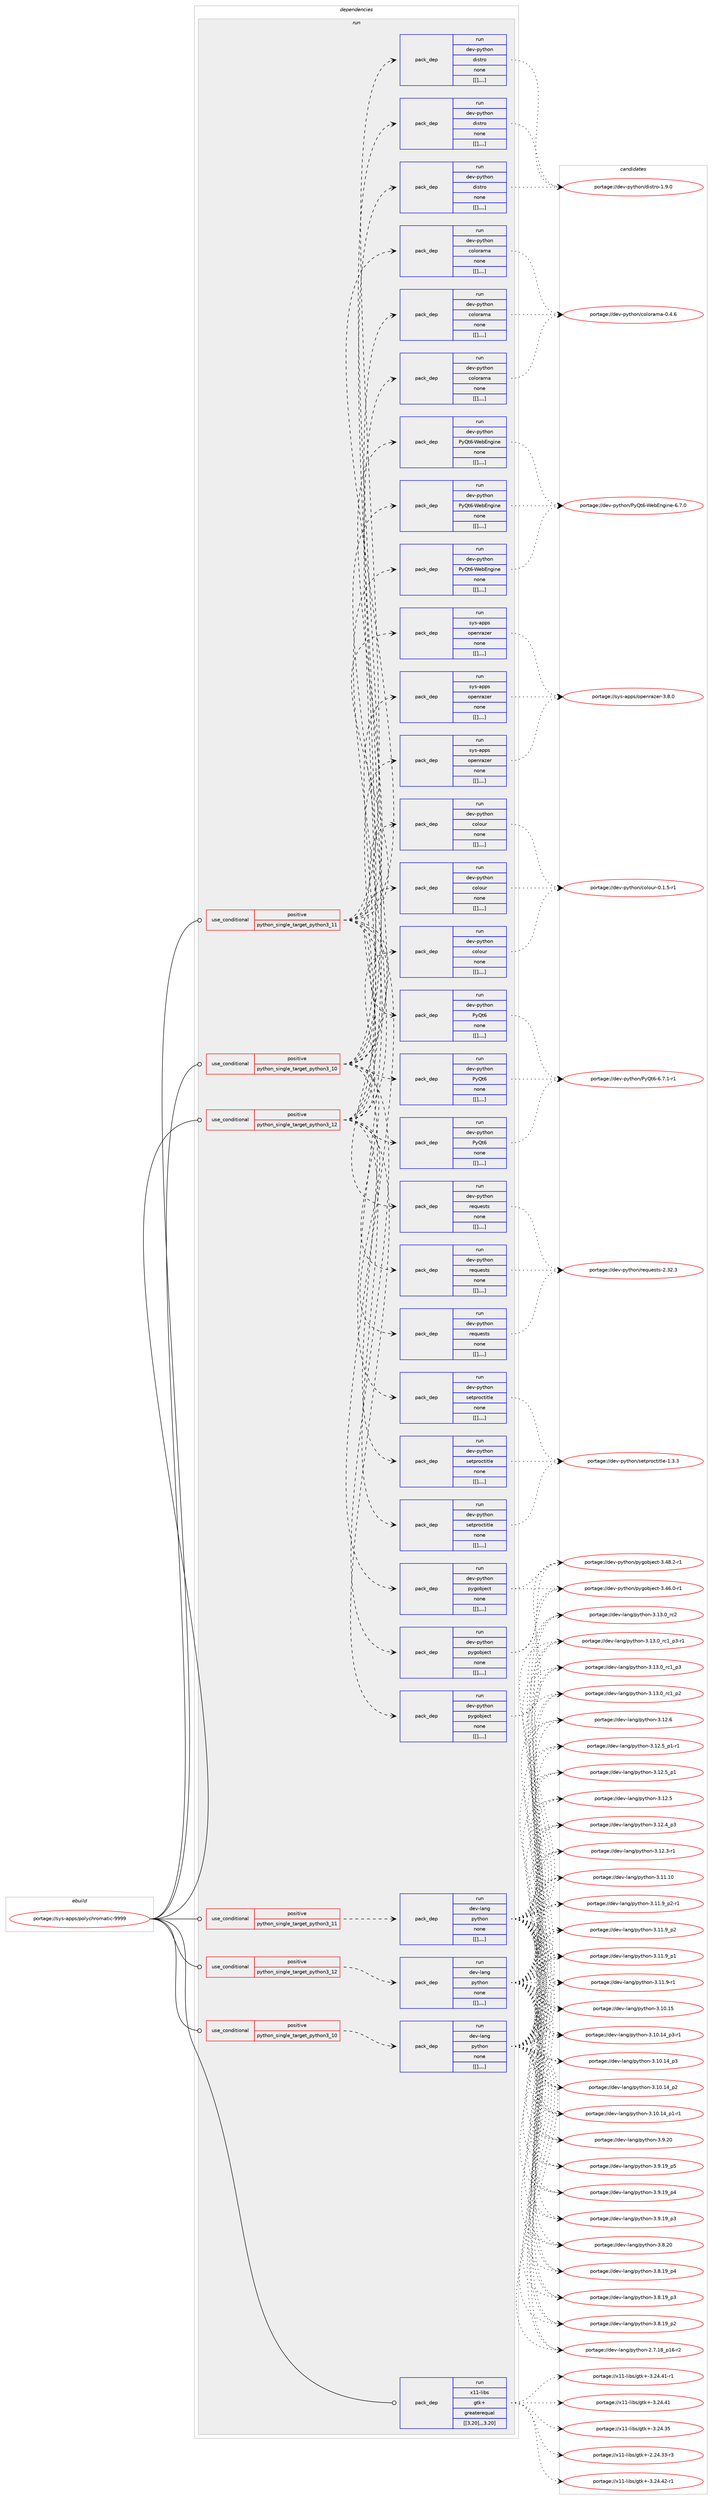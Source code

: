 digraph prolog {

# *************
# Graph options
# *************

newrank=true;
concentrate=true;
compound=true;
graph [rankdir=LR,fontname=Helvetica,fontsize=10,ranksep=1.5];#, ranksep=2.5, nodesep=0.2];
edge  [arrowhead=vee];
node  [fontname=Helvetica,fontsize=10];

# **********
# The ebuild
# **********

subgraph cluster_leftcol {
color=gray;
label=<<i>ebuild</i>>;
id [label="portage://sys-apps/polychromatic-9999", color=red, width=4, href="../sys-apps/polychromatic-9999.svg"];
}

# ****************
# The dependencies
# ****************

subgraph cluster_midcol {
color=gray;
label=<<i>dependencies</i>>;
subgraph cluster_compile {
fillcolor="#eeeeee";
style=filled;
label=<<i>compile</i>>;
}
subgraph cluster_compileandrun {
fillcolor="#eeeeee";
style=filled;
label=<<i>compile and run</i>>;
}
subgraph cluster_run {
fillcolor="#eeeeee";
style=filled;
label=<<i>run</i>>;
subgraph cond115618 {
dependency438342 [label=<<TABLE BORDER="0" CELLBORDER="1" CELLSPACING="0" CELLPADDING="4"><TR><TD ROWSPAN="3" CELLPADDING="10">use_conditional</TD></TR><TR><TD>positive</TD></TR><TR><TD>python_single_target_python3_10</TD></TR></TABLE>>, shape=none, color=red];
subgraph pack319669 {
dependency438343 [label=<<TABLE BORDER="0" CELLBORDER="1" CELLSPACING="0" CELLPADDING="4" WIDTH="220"><TR><TD ROWSPAN="6" CELLPADDING="30">pack_dep</TD></TR><TR><TD WIDTH="110">run</TD></TR><TR><TD>dev-lang</TD></TR><TR><TD>python</TD></TR><TR><TD>none</TD></TR><TR><TD>[[],,,,]</TD></TR></TABLE>>, shape=none, color=blue];
}
dependency438342:e -> dependency438343:w [weight=20,style="dashed",arrowhead="vee"];
}
id:e -> dependency438342:w [weight=20,style="solid",arrowhead="odot"];
subgraph cond115619 {
dependency438344 [label=<<TABLE BORDER="0" CELLBORDER="1" CELLSPACING="0" CELLPADDING="4"><TR><TD ROWSPAN="3" CELLPADDING="10">use_conditional</TD></TR><TR><TD>positive</TD></TR><TR><TD>python_single_target_python3_10</TD></TR></TABLE>>, shape=none, color=red];
subgraph pack319670 {
dependency438345 [label=<<TABLE BORDER="0" CELLBORDER="1" CELLSPACING="0" CELLPADDING="4" WIDTH="220"><TR><TD ROWSPAN="6" CELLPADDING="30">pack_dep</TD></TR><TR><TD WIDTH="110">run</TD></TR><TR><TD>dev-python</TD></TR><TR><TD>PyQt6-WebEngine</TD></TR><TR><TD>none</TD></TR><TR><TD>[[],,,,]</TD></TR></TABLE>>, shape=none, color=blue];
}
dependency438344:e -> dependency438345:w [weight=20,style="dashed",arrowhead="vee"];
subgraph pack319671 {
dependency438346 [label=<<TABLE BORDER="0" CELLBORDER="1" CELLSPACING="0" CELLPADDING="4" WIDTH="220"><TR><TD ROWSPAN="6" CELLPADDING="30">pack_dep</TD></TR><TR><TD WIDTH="110">run</TD></TR><TR><TD>dev-python</TD></TR><TR><TD>PyQt6</TD></TR><TR><TD>none</TD></TR><TR><TD>[[],,,,]</TD></TR></TABLE>>, shape=none, color=blue];
}
dependency438344:e -> dependency438346:w [weight=20,style="dashed",arrowhead="vee"];
subgraph pack319672 {
dependency438347 [label=<<TABLE BORDER="0" CELLBORDER="1" CELLSPACING="0" CELLPADDING="4" WIDTH="220"><TR><TD ROWSPAN="6" CELLPADDING="30">pack_dep</TD></TR><TR><TD WIDTH="110">run</TD></TR><TR><TD>dev-python</TD></TR><TR><TD>colorama</TD></TR><TR><TD>none</TD></TR><TR><TD>[[],,,,]</TD></TR></TABLE>>, shape=none, color=blue];
}
dependency438344:e -> dependency438347:w [weight=20,style="dashed",arrowhead="vee"];
subgraph pack319673 {
dependency438348 [label=<<TABLE BORDER="0" CELLBORDER="1" CELLSPACING="0" CELLPADDING="4" WIDTH="220"><TR><TD ROWSPAN="6" CELLPADDING="30">pack_dep</TD></TR><TR><TD WIDTH="110">run</TD></TR><TR><TD>dev-python</TD></TR><TR><TD>colour</TD></TR><TR><TD>none</TD></TR><TR><TD>[[],,,,]</TD></TR></TABLE>>, shape=none, color=blue];
}
dependency438344:e -> dependency438348:w [weight=20,style="dashed",arrowhead="vee"];
subgraph pack319674 {
dependency438349 [label=<<TABLE BORDER="0" CELLBORDER="1" CELLSPACING="0" CELLPADDING="4" WIDTH="220"><TR><TD ROWSPAN="6" CELLPADDING="30">pack_dep</TD></TR><TR><TD WIDTH="110">run</TD></TR><TR><TD>dev-python</TD></TR><TR><TD>distro</TD></TR><TR><TD>none</TD></TR><TR><TD>[[],,,,]</TD></TR></TABLE>>, shape=none, color=blue];
}
dependency438344:e -> dependency438349:w [weight=20,style="dashed",arrowhead="vee"];
subgraph pack319675 {
dependency438350 [label=<<TABLE BORDER="0" CELLBORDER="1" CELLSPACING="0" CELLPADDING="4" WIDTH="220"><TR><TD ROWSPAN="6" CELLPADDING="30">pack_dep</TD></TR><TR><TD WIDTH="110">run</TD></TR><TR><TD>dev-python</TD></TR><TR><TD>pygobject</TD></TR><TR><TD>none</TD></TR><TR><TD>[[],,,,]</TD></TR></TABLE>>, shape=none, color=blue];
}
dependency438344:e -> dependency438350:w [weight=20,style="dashed",arrowhead="vee"];
subgraph pack319676 {
dependency438351 [label=<<TABLE BORDER="0" CELLBORDER="1" CELLSPACING="0" CELLPADDING="4" WIDTH="220"><TR><TD ROWSPAN="6" CELLPADDING="30">pack_dep</TD></TR><TR><TD WIDTH="110">run</TD></TR><TR><TD>dev-python</TD></TR><TR><TD>requests</TD></TR><TR><TD>none</TD></TR><TR><TD>[[],,,,]</TD></TR></TABLE>>, shape=none, color=blue];
}
dependency438344:e -> dependency438351:w [weight=20,style="dashed",arrowhead="vee"];
subgraph pack319677 {
dependency438352 [label=<<TABLE BORDER="0" CELLBORDER="1" CELLSPACING="0" CELLPADDING="4" WIDTH="220"><TR><TD ROWSPAN="6" CELLPADDING="30">pack_dep</TD></TR><TR><TD WIDTH="110">run</TD></TR><TR><TD>dev-python</TD></TR><TR><TD>setproctitle</TD></TR><TR><TD>none</TD></TR><TR><TD>[[],,,,]</TD></TR></TABLE>>, shape=none, color=blue];
}
dependency438344:e -> dependency438352:w [weight=20,style="dashed",arrowhead="vee"];
subgraph pack319678 {
dependency438353 [label=<<TABLE BORDER="0" CELLBORDER="1" CELLSPACING="0" CELLPADDING="4" WIDTH="220"><TR><TD ROWSPAN="6" CELLPADDING="30">pack_dep</TD></TR><TR><TD WIDTH="110">run</TD></TR><TR><TD>sys-apps</TD></TR><TR><TD>openrazer</TD></TR><TR><TD>none</TD></TR><TR><TD>[[],,,,]</TD></TR></TABLE>>, shape=none, color=blue];
}
dependency438344:e -> dependency438353:w [weight=20,style="dashed",arrowhead="vee"];
}
id:e -> dependency438344:w [weight=20,style="solid",arrowhead="odot"];
subgraph cond115620 {
dependency438354 [label=<<TABLE BORDER="0" CELLBORDER="1" CELLSPACING="0" CELLPADDING="4"><TR><TD ROWSPAN="3" CELLPADDING="10">use_conditional</TD></TR><TR><TD>positive</TD></TR><TR><TD>python_single_target_python3_11</TD></TR></TABLE>>, shape=none, color=red];
subgraph pack319679 {
dependency438355 [label=<<TABLE BORDER="0" CELLBORDER="1" CELLSPACING="0" CELLPADDING="4" WIDTH="220"><TR><TD ROWSPAN="6" CELLPADDING="30">pack_dep</TD></TR><TR><TD WIDTH="110">run</TD></TR><TR><TD>dev-lang</TD></TR><TR><TD>python</TD></TR><TR><TD>none</TD></TR><TR><TD>[[],,,,]</TD></TR></TABLE>>, shape=none, color=blue];
}
dependency438354:e -> dependency438355:w [weight=20,style="dashed",arrowhead="vee"];
}
id:e -> dependency438354:w [weight=20,style="solid",arrowhead="odot"];
subgraph cond115621 {
dependency438356 [label=<<TABLE BORDER="0" CELLBORDER="1" CELLSPACING="0" CELLPADDING="4"><TR><TD ROWSPAN="3" CELLPADDING="10">use_conditional</TD></TR><TR><TD>positive</TD></TR><TR><TD>python_single_target_python3_11</TD></TR></TABLE>>, shape=none, color=red];
subgraph pack319680 {
dependency438357 [label=<<TABLE BORDER="0" CELLBORDER="1" CELLSPACING="0" CELLPADDING="4" WIDTH="220"><TR><TD ROWSPAN="6" CELLPADDING="30">pack_dep</TD></TR><TR><TD WIDTH="110">run</TD></TR><TR><TD>dev-python</TD></TR><TR><TD>PyQt6-WebEngine</TD></TR><TR><TD>none</TD></TR><TR><TD>[[],,,,]</TD></TR></TABLE>>, shape=none, color=blue];
}
dependency438356:e -> dependency438357:w [weight=20,style="dashed",arrowhead="vee"];
subgraph pack319681 {
dependency438358 [label=<<TABLE BORDER="0" CELLBORDER="1" CELLSPACING="0" CELLPADDING="4" WIDTH="220"><TR><TD ROWSPAN="6" CELLPADDING="30">pack_dep</TD></TR><TR><TD WIDTH="110">run</TD></TR><TR><TD>dev-python</TD></TR><TR><TD>PyQt6</TD></TR><TR><TD>none</TD></TR><TR><TD>[[],,,,]</TD></TR></TABLE>>, shape=none, color=blue];
}
dependency438356:e -> dependency438358:w [weight=20,style="dashed",arrowhead="vee"];
subgraph pack319682 {
dependency438359 [label=<<TABLE BORDER="0" CELLBORDER="1" CELLSPACING="0" CELLPADDING="4" WIDTH="220"><TR><TD ROWSPAN="6" CELLPADDING="30">pack_dep</TD></TR><TR><TD WIDTH="110">run</TD></TR><TR><TD>dev-python</TD></TR><TR><TD>colorama</TD></TR><TR><TD>none</TD></TR><TR><TD>[[],,,,]</TD></TR></TABLE>>, shape=none, color=blue];
}
dependency438356:e -> dependency438359:w [weight=20,style="dashed",arrowhead="vee"];
subgraph pack319683 {
dependency438360 [label=<<TABLE BORDER="0" CELLBORDER="1" CELLSPACING="0" CELLPADDING="4" WIDTH="220"><TR><TD ROWSPAN="6" CELLPADDING="30">pack_dep</TD></TR><TR><TD WIDTH="110">run</TD></TR><TR><TD>dev-python</TD></TR><TR><TD>colour</TD></TR><TR><TD>none</TD></TR><TR><TD>[[],,,,]</TD></TR></TABLE>>, shape=none, color=blue];
}
dependency438356:e -> dependency438360:w [weight=20,style="dashed",arrowhead="vee"];
subgraph pack319684 {
dependency438361 [label=<<TABLE BORDER="0" CELLBORDER="1" CELLSPACING="0" CELLPADDING="4" WIDTH="220"><TR><TD ROWSPAN="6" CELLPADDING="30">pack_dep</TD></TR><TR><TD WIDTH="110">run</TD></TR><TR><TD>dev-python</TD></TR><TR><TD>distro</TD></TR><TR><TD>none</TD></TR><TR><TD>[[],,,,]</TD></TR></TABLE>>, shape=none, color=blue];
}
dependency438356:e -> dependency438361:w [weight=20,style="dashed",arrowhead="vee"];
subgraph pack319685 {
dependency438362 [label=<<TABLE BORDER="0" CELLBORDER="1" CELLSPACING="0" CELLPADDING="4" WIDTH="220"><TR><TD ROWSPAN="6" CELLPADDING="30">pack_dep</TD></TR><TR><TD WIDTH="110">run</TD></TR><TR><TD>dev-python</TD></TR><TR><TD>pygobject</TD></TR><TR><TD>none</TD></TR><TR><TD>[[],,,,]</TD></TR></TABLE>>, shape=none, color=blue];
}
dependency438356:e -> dependency438362:w [weight=20,style="dashed",arrowhead="vee"];
subgraph pack319686 {
dependency438363 [label=<<TABLE BORDER="0" CELLBORDER="1" CELLSPACING="0" CELLPADDING="4" WIDTH="220"><TR><TD ROWSPAN="6" CELLPADDING="30">pack_dep</TD></TR><TR><TD WIDTH="110">run</TD></TR><TR><TD>dev-python</TD></TR><TR><TD>requests</TD></TR><TR><TD>none</TD></TR><TR><TD>[[],,,,]</TD></TR></TABLE>>, shape=none, color=blue];
}
dependency438356:e -> dependency438363:w [weight=20,style="dashed",arrowhead="vee"];
subgraph pack319687 {
dependency438364 [label=<<TABLE BORDER="0" CELLBORDER="1" CELLSPACING="0" CELLPADDING="4" WIDTH="220"><TR><TD ROWSPAN="6" CELLPADDING="30">pack_dep</TD></TR><TR><TD WIDTH="110">run</TD></TR><TR><TD>dev-python</TD></TR><TR><TD>setproctitle</TD></TR><TR><TD>none</TD></TR><TR><TD>[[],,,,]</TD></TR></TABLE>>, shape=none, color=blue];
}
dependency438356:e -> dependency438364:w [weight=20,style="dashed",arrowhead="vee"];
subgraph pack319688 {
dependency438365 [label=<<TABLE BORDER="0" CELLBORDER="1" CELLSPACING="0" CELLPADDING="4" WIDTH="220"><TR><TD ROWSPAN="6" CELLPADDING="30">pack_dep</TD></TR><TR><TD WIDTH="110">run</TD></TR><TR><TD>sys-apps</TD></TR><TR><TD>openrazer</TD></TR><TR><TD>none</TD></TR><TR><TD>[[],,,,]</TD></TR></TABLE>>, shape=none, color=blue];
}
dependency438356:e -> dependency438365:w [weight=20,style="dashed",arrowhead="vee"];
}
id:e -> dependency438356:w [weight=20,style="solid",arrowhead="odot"];
subgraph cond115622 {
dependency438366 [label=<<TABLE BORDER="0" CELLBORDER="1" CELLSPACING="0" CELLPADDING="4"><TR><TD ROWSPAN="3" CELLPADDING="10">use_conditional</TD></TR><TR><TD>positive</TD></TR><TR><TD>python_single_target_python3_12</TD></TR></TABLE>>, shape=none, color=red];
subgraph pack319689 {
dependency438367 [label=<<TABLE BORDER="0" CELLBORDER="1" CELLSPACING="0" CELLPADDING="4" WIDTH="220"><TR><TD ROWSPAN="6" CELLPADDING="30">pack_dep</TD></TR><TR><TD WIDTH="110">run</TD></TR><TR><TD>dev-lang</TD></TR><TR><TD>python</TD></TR><TR><TD>none</TD></TR><TR><TD>[[],,,,]</TD></TR></TABLE>>, shape=none, color=blue];
}
dependency438366:e -> dependency438367:w [weight=20,style="dashed",arrowhead="vee"];
}
id:e -> dependency438366:w [weight=20,style="solid",arrowhead="odot"];
subgraph cond115623 {
dependency438368 [label=<<TABLE BORDER="0" CELLBORDER="1" CELLSPACING="0" CELLPADDING="4"><TR><TD ROWSPAN="3" CELLPADDING="10">use_conditional</TD></TR><TR><TD>positive</TD></TR><TR><TD>python_single_target_python3_12</TD></TR></TABLE>>, shape=none, color=red];
subgraph pack319690 {
dependency438369 [label=<<TABLE BORDER="0" CELLBORDER="1" CELLSPACING="0" CELLPADDING="4" WIDTH="220"><TR><TD ROWSPAN="6" CELLPADDING="30">pack_dep</TD></TR><TR><TD WIDTH="110">run</TD></TR><TR><TD>dev-python</TD></TR><TR><TD>PyQt6-WebEngine</TD></TR><TR><TD>none</TD></TR><TR><TD>[[],,,,]</TD></TR></TABLE>>, shape=none, color=blue];
}
dependency438368:e -> dependency438369:w [weight=20,style="dashed",arrowhead="vee"];
subgraph pack319691 {
dependency438370 [label=<<TABLE BORDER="0" CELLBORDER="1" CELLSPACING="0" CELLPADDING="4" WIDTH="220"><TR><TD ROWSPAN="6" CELLPADDING="30">pack_dep</TD></TR><TR><TD WIDTH="110">run</TD></TR><TR><TD>dev-python</TD></TR><TR><TD>PyQt6</TD></TR><TR><TD>none</TD></TR><TR><TD>[[],,,,]</TD></TR></TABLE>>, shape=none, color=blue];
}
dependency438368:e -> dependency438370:w [weight=20,style="dashed",arrowhead="vee"];
subgraph pack319692 {
dependency438371 [label=<<TABLE BORDER="0" CELLBORDER="1" CELLSPACING="0" CELLPADDING="4" WIDTH="220"><TR><TD ROWSPAN="6" CELLPADDING="30">pack_dep</TD></TR><TR><TD WIDTH="110">run</TD></TR><TR><TD>dev-python</TD></TR><TR><TD>colorama</TD></TR><TR><TD>none</TD></TR><TR><TD>[[],,,,]</TD></TR></TABLE>>, shape=none, color=blue];
}
dependency438368:e -> dependency438371:w [weight=20,style="dashed",arrowhead="vee"];
subgraph pack319693 {
dependency438372 [label=<<TABLE BORDER="0" CELLBORDER="1" CELLSPACING="0" CELLPADDING="4" WIDTH="220"><TR><TD ROWSPAN="6" CELLPADDING="30">pack_dep</TD></TR><TR><TD WIDTH="110">run</TD></TR><TR><TD>dev-python</TD></TR><TR><TD>colour</TD></TR><TR><TD>none</TD></TR><TR><TD>[[],,,,]</TD></TR></TABLE>>, shape=none, color=blue];
}
dependency438368:e -> dependency438372:w [weight=20,style="dashed",arrowhead="vee"];
subgraph pack319694 {
dependency438373 [label=<<TABLE BORDER="0" CELLBORDER="1" CELLSPACING="0" CELLPADDING="4" WIDTH="220"><TR><TD ROWSPAN="6" CELLPADDING="30">pack_dep</TD></TR><TR><TD WIDTH="110">run</TD></TR><TR><TD>dev-python</TD></TR><TR><TD>distro</TD></TR><TR><TD>none</TD></TR><TR><TD>[[],,,,]</TD></TR></TABLE>>, shape=none, color=blue];
}
dependency438368:e -> dependency438373:w [weight=20,style="dashed",arrowhead="vee"];
subgraph pack319695 {
dependency438374 [label=<<TABLE BORDER="0" CELLBORDER="1" CELLSPACING="0" CELLPADDING="4" WIDTH="220"><TR><TD ROWSPAN="6" CELLPADDING="30">pack_dep</TD></TR><TR><TD WIDTH="110">run</TD></TR><TR><TD>dev-python</TD></TR><TR><TD>pygobject</TD></TR><TR><TD>none</TD></TR><TR><TD>[[],,,,]</TD></TR></TABLE>>, shape=none, color=blue];
}
dependency438368:e -> dependency438374:w [weight=20,style="dashed",arrowhead="vee"];
subgraph pack319696 {
dependency438375 [label=<<TABLE BORDER="0" CELLBORDER="1" CELLSPACING="0" CELLPADDING="4" WIDTH="220"><TR><TD ROWSPAN="6" CELLPADDING="30">pack_dep</TD></TR><TR><TD WIDTH="110">run</TD></TR><TR><TD>dev-python</TD></TR><TR><TD>requests</TD></TR><TR><TD>none</TD></TR><TR><TD>[[],,,,]</TD></TR></TABLE>>, shape=none, color=blue];
}
dependency438368:e -> dependency438375:w [weight=20,style="dashed",arrowhead="vee"];
subgraph pack319697 {
dependency438376 [label=<<TABLE BORDER="0" CELLBORDER="1" CELLSPACING="0" CELLPADDING="4" WIDTH="220"><TR><TD ROWSPAN="6" CELLPADDING="30">pack_dep</TD></TR><TR><TD WIDTH="110">run</TD></TR><TR><TD>dev-python</TD></TR><TR><TD>setproctitle</TD></TR><TR><TD>none</TD></TR><TR><TD>[[],,,,]</TD></TR></TABLE>>, shape=none, color=blue];
}
dependency438368:e -> dependency438376:w [weight=20,style="dashed",arrowhead="vee"];
subgraph pack319698 {
dependency438377 [label=<<TABLE BORDER="0" CELLBORDER="1" CELLSPACING="0" CELLPADDING="4" WIDTH="220"><TR><TD ROWSPAN="6" CELLPADDING="30">pack_dep</TD></TR><TR><TD WIDTH="110">run</TD></TR><TR><TD>sys-apps</TD></TR><TR><TD>openrazer</TD></TR><TR><TD>none</TD></TR><TR><TD>[[],,,,]</TD></TR></TABLE>>, shape=none, color=blue];
}
dependency438368:e -> dependency438377:w [weight=20,style="dashed",arrowhead="vee"];
}
id:e -> dependency438368:w [weight=20,style="solid",arrowhead="odot"];
subgraph pack319699 {
dependency438378 [label=<<TABLE BORDER="0" CELLBORDER="1" CELLSPACING="0" CELLPADDING="4" WIDTH="220"><TR><TD ROWSPAN="6" CELLPADDING="30">pack_dep</TD></TR><TR><TD WIDTH="110">run</TD></TR><TR><TD>x11-libs</TD></TR><TR><TD>gtk+</TD></TR><TR><TD>greaterequal</TD></TR><TR><TD>[[3,20],,,3.20]</TD></TR></TABLE>>, shape=none, color=blue];
}
id:e -> dependency438378:w [weight=20,style="solid",arrowhead="odot"];
}
}

# **************
# The candidates
# **************

subgraph cluster_choices {
rank=same;
color=gray;
label=<<i>candidates</i>>;

subgraph choice319669 {
color=black;
nodesep=1;
choice10010111845108971101034711212111610411111045514649514648951149950 [label="portage://dev-lang/python-3.13.0_rc2", color=red, width=4,href="../dev-lang/python-3.13.0_rc2.svg"];
choice1001011184510897110103471121211161041111104551464951464895114994995112514511449 [label="portage://dev-lang/python-3.13.0_rc1_p3-r1", color=red, width=4,href="../dev-lang/python-3.13.0_rc1_p3-r1.svg"];
choice100101118451089711010347112121116104111110455146495146489511499499511251 [label="portage://dev-lang/python-3.13.0_rc1_p3", color=red, width=4,href="../dev-lang/python-3.13.0_rc1_p3.svg"];
choice100101118451089711010347112121116104111110455146495146489511499499511250 [label="portage://dev-lang/python-3.13.0_rc1_p2", color=red, width=4,href="../dev-lang/python-3.13.0_rc1_p2.svg"];
choice10010111845108971101034711212111610411111045514649504654 [label="portage://dev-lang/python-3.12.6", color=red, width=4,href="../dev-lang/python-3.12.6.svg"];
choice1001011184510897110103471121211161041111104551464950465395112494511449 [label="portage://dev-lang/python-3.12.5_p1-r1", color=red, width=4,href="../dev-lang/python-3.12.5_p1-r1.svg"];
choice100101118451089711010347112121116104111110455146495046539511249 [label="portage://dev-lang/python-3.12.5_p1", color=red, width=4,href="../dev-lang/python-3.12.5_p1.svg"];
choice10010111845108971101034711212111610411111045514649504653 [label="portage://dev-lang/python-3.12.5", color=red, width=4,href="../dev-lang/python-3.12.5.svg"];
choice100101118451089711010347112121116104111110455146495046529511251 [label="portage://dev-lang/python-3.12.4_p3", color=red, width=4,href="../dev-lang/python-3.12.4_p3.svg"];
choice100101118451089711010347112121116104111110455146495046514511449 [label="portage://dev-lang/python-3.12.3-r1", color=red, width=4,href="../dev-lang/python-3.12.3-r1.svg"];
choice1001011184510897110103471121211161041111104551464949464948 [label="portage://dev-lang/python-3.11.10", color=red, width=4,href="../dev-lang/python-3.11.10.svg"];
choice1001011184510897110103471121211161041111104551464949465795112504511449 [label="portage://dev-lang/python-3.11.9_p2-r1", color=red, width=4,href="../dev-lang/python-3.11.9_p2-r1.svg"];
choice100101118451089711010347112121116104111110455146494946579511250 [label="portage://dev-lang/python-3.11.9_p2", color=red, width=4,href="../dev-lang/python-3.11.9_p2.svg"];
choice100101118451089711010347112121116104111110455146494946579511249 [label="portage://dev-lang/python-3.11.9_p1", color=red, width=4,href="../dev-lang/python-3.11.9_p1.svg"];
choice100101118451089711010347112121116104111110455146494946574511449 [label="portage://dev-lang/python-3.11.9-r1", color=red, width=4,href="../dev-lang/python-3.11.9-r1.svg"];
choice1001011184510897110103471121211161041111104551464948464953 [label="portage://dev-lang/python-3.10.15", color=red, width=4,href="../dev-lang/python-3.10.15.svg"];
choice100101118451089711010347112121116104111110455146494846495295112514511449 [label="portage://dev-lang/python-3.10.14_p3-r1", color=red, width=4,href="../dev-lang/python-3.10.14_p3-r1.svg"];
choice10010111845108971101034711212111610411111045514649484649529511251 [label="portage://dev-lang/python-3.10.14_p3", color=red, width=4,href="../dev-lang/python-3.10.14_p3.svg"];
choice10010111845108971101034711212111610411111045514649484649529511250 [label="portage://dev-lang/python-3.10.14_p2", color=red, width=4,href="../dev-lang/python-3.10.14_p2.svg"];
choice100101118451089711010347112121116104111110455146494846495295112494511449 [label="portage://dev-lang/python-3.10.14_p1-r1", color=red, width=4,href="../dev-lang/python-3.10.14_p1-r1.svg"];
choice10010111845108971101034711212111610411111045514657465048 [label="portage://dev-lang/python-3.9.20", color=red, width=4,href="../dev-lang/python-3.9.20.svg"];
choice100101118451089711010347112121116104111110455146574649579511253 [label="portage://dev-lang/python-3.9.19_p5", color=red, width=4,href="../dev-lang/python-3.9.19_p5.svg"];
choice100101118451089711010347112121116104111110455146574649579511252 [label="portage://dev-lang/python-3.9.19_p4", color=red, width=4,href="../dev-lang/python-3.9.19_p4.svg"];
choice100101118451089711010347112121116104111110455146574649579511251 [label="portage://dev-lang/python-3.9.19_p3", color=red, width=4,href="../dev-lang/python-3.9.19_p3.svg"];
choice10010111845108971101034711212111610411111045514656465048 [label="portage://dev-lang/python-3.8.20", color=red, width=4,href="../dev-lang/python-3.8.20.svg"];
choice100101118451089711010347112121116104111110455146564649579511252 [label="portage://dev-lang/python-3.8.19_p4", color=red, width=4,href="../dev-lang/python-3.8.19_p4.svg"];
choice100101118451089711010347112121116104111110455146564649579511251 [label="portage://dev-lang/python-3.8.19_p3", color=red, width=4,href="../dev-lang/python-3.8.19_p3.svg"];
choice100101118451089711010347112121116104111110455146564649579511250 [label="portage://dev-lang/python-3.8.19_p2", color=red, width=4,href="../dev-lang/python-3.8.19_p2.svg"];
choice100101118451089711010347112121116104111110455046554649569511249544511450 [label="portage://dev-lang/python-2.7.18_p16-r2", color=red, width=4,href="../dev-lang/python-2.7.18_p16-r2.svg"];
dependency438343:e -> choice10010111845108971101034711212111610411111045514649514648951149950:w [style=dotted,weight="100"];
dependency438343:e -> choice1001011184510897110103471121211161041111104551464951464895114994995112514511449:w [style=dotted,weight="100"];
dependency438343:e -> choice100101118451089711010347112121116104111110455146495146489511499499511251:w [style=dotted,weight="100"];
dependency438343:e -> choice100101118451089711010347112121116104111110455146495146489511499499511250:w [style=dotted,weight="100"];
dependency438343:e -> choice10010111845108971101034711212111610411111045514649504654:w [style=dotted,weight="100"];
dependency438343:e -> choice1001011184510897110103471121211161041111104551464950465395112494511449:w [style=dotted,weight="100"];
dependency438343:e -> choice100101118451089711010347112121116104111110455146495046539511249:w [style=dotted,weight="100"];
dependency438343:e -> choice10010111845108971101034711212111610411111045514649504653:w [style=dotted,weight="100"];
dependency438343:e -> choice100101118451089711010347112121116104111110455146495046529511251:w [style=dotted,weight="100"];
dependency438343:e -> choice100101118451089711010347112121116104111110455146495046514511449:w [style=dotted,weight="100"];
dependency438343:e -> choice1001011184510897110103471121211161041111104551464949464948:w [style=dotted,weight="100"];
dependency438343:e -> choice1001011184510897110103471121211161041111104551464949465795112504511449:w [style=dotted,weight="100"];
dependency438343:e -> choice100101118451089711010347112121116104111110455146494946579511250:w [style=dotted,weight="100"];
dependency438343:e -> choice100101118451089711010347112121116104111110455146494946579511249:w [style=dotted,weight="100"];
dependency438343:e -> choice100101118451089711010347112121116104111110455146494946574511449:w [style=dotted,weight="100"];
dependency438343:e -> choice1001011184510897110103471121211161041111104551464948464953:w [style=dotted,weight="100"];
dependency438343:e -> choice100101118451089711010347112121116104111110455146494846495295112514511449:w [style=dotted,weight="100"];
dependency438343:e -> choice10010111845108971101034711212111610411111045514649484649529511251:w [style=dotted,weight="100"];
dependency438343:e -> choice10010111845108971101034711212111610411111045514649484649529511250:w [style=dotted,weight="100"];
dependency438343:e -> choice100101118451089711010347112121116104111110455146494846495295112494511449:w [style=dotted,weight="100"];
dependency438343:e -> choice10010111845108971101034711212111610411111045514657465048:w [style=dotted,weight="100"];
dependency438343:e -> choice100101118451089711010347112121116104111110455146574649579511253:w [style=dotted,weight="100"];
dependency438343:e -> choice100101118451089711010347112121116104111110455146574649579511252:w [style=dotted,weight="100"];
dependency438343:e -> choice100101118451089711010347112121116104111110455146574649579511251:w [style=dotted,weight="100"];
dependency438343:e -> choice10010111845108971101034711212111610411111045514656465048:w [style=dotted,weight="100"];
dependency438343:e -> choice100101118451089711010347112121116104111110455146564649579511252:w [style=dotted,weight="100"];
dependency438343:e -> choice100101118451089711010347112121116104111110455146564649579511251:w [style=dotted,weight="100"];
dependency438343:e -> choice100101118451089711010347112121116104111110455146564649579511250:w [style=dotted,weight="100"];
dependency438343:e -> choice100101118451089711010347112121116104111110455046554649569511249544511450:w [style=dotted,weight="100"];
}
subgraph choice319670 {
color=black;
nodesep=1;
choice100101118451121211161041111104780121811165445871019869110103105110101455446554648 [label="portage://dev-python/PyQt6-WebEngine-6.7.0", color=red, width=4,href="../dev-python/PyQt6-WebEngine-6.7.0.svg"];
dependency438345:e -> choice100101118451121211161041111104780121811165445871019869110103105110101455446554648:w [style=dotted,weight="100"];
}
subgraph choice319671 {
color=black;
nodesep=1;
choice10010111845112121116104111110478012181116544554465546494511449 [label="portage://dev-python/PyQt6-6.7.1-r1", color=red, width=4,href="../dev-python/PyQt6-6.7.1-r1.svg"];
dependency438346:e -> choice10010111845112121116104111110478012181116544554465546494511449:w [style=dotted,weight="100"];
}
subgraph choice319672 {
color=black;
nodesep=1;
choice1001011184511212111610411111047991111081111149710997454846524654 [label="portage://dev-python/colorama-0.4.6", color=red, width=4,href="../dev-python/colorama-0.4.6.svg"];
dependency438347:e -> choice1001011184511212111610411111047991111081111149710997454846524654:w [style=dotted,weight="100"];
}
subgraph choice319673 {
color=black;
nodesep=1;
choice1001011184511212111610411111047991111081111171144548464946534511449 [label="portage://dev-python/colour-0.1.5-r1", color=red, width=4,href="../dev-python/colour-0.1.5-r1.svg"];
dependency438348:e -> choice1001011184511212111610411111047991111081111171144548464946534511449:w [style=dotted,weight="100"];
}
subgraph choice319674 {
color=black;
nodesep=1;
choice1001011184511212111610411111047100105115116114111454946574648 [label="portage://dev-python/distro-1.9.0", color=red, width=4,href="../dev-python/distro-1.9.0.svg"];
dependency438349:e -> choice1001011184511212111610411111047100105115116114111454946574648:w [style=dotted,weight="100"];
}
subgraph choice319675 {
color=black;
nodesep=1;
choice10010111845112121116104111110471121211031119810610199116455146525646504511449 [label="portage://dev-python/pygobject-3.48.2-r1", color=red, width=4,href="../dev-python/pygobject-3.48.2-r1.svg"];
choice10010111845112121116104111110471121211031119810610199116455146525446484511449 [label="portage://dev-python/pygobject-3.46.0-r1", color=red, width=4,href="../dev-python/pygobject-3.46.0-r1.svg"];
dependency438350:e -> choice10010111845112121116104111110471121211031119810610199116455146525646504511449:w [style=dotted,weight="100"];
dependency438350:e -> choice10010111845112121116104111110471121211031119810610199116455146525446484511449:w [style=dotted,weight="100"];
}
subgraph choice319676 {
color=black;
nodesep=1;
choice100101118451121211161041111104711410111311710111511611545504651504651 [label="portage://dev-python/requests-2.32.3", color=red, width=4,href="../dev-python/requests-2.32.3.svg"];
dependency438351:e -> choice100101118451121211161041111104711410111311710111511611545504651504651:w [style=dotted,weight="100"];
}
subgraph choice319677 {
color=black;
nodesep=1;
choice100101118451121211161041111104711510111611211411199116105116108101454946514651 [label="portage://dev-python/setproctitle-1.3.3", color=red, width=4,href="../dev-python/setproctitle-1.3.3.svg"];
dependency438352:e -> choice100101118451121211161041111104711510111611211411199116105116108101454946514651:w [style=dotted,weight="100"];
}
subgraph choice319678 {
color=black;
nodesep=1;
choice11512111545971121121154711111210111011497122101114455146564648 [label="portage://sys-apps/openrazer-3.8.0", color=red, width=4,href="../sys-apps/openrazer-3.8.0.svg"];
dependency438353:e -> choice11512111545971121121154711111210111011497122101114455146564648:w [style=dotted,weight="100"];
}
subgraph choice319679 {
color=black;
nodesep=1;
choice10010111845108971101034711212111610411111045514649514648951149950 [label="portage://dev-lang/python-3.13.0_rc2", color=red, width=4,href="../dev-lang/python-3.13.0_rc2.svg"];
choice1001011184510897110103471121211161041111104551464951464895114994995112514511449 [label="portage://dev-lang/python-3.13.0_rc1_p3-r1", color=red, width=4,href="../dev-lang/python-3.13.0_rc1_p3-r1.svg"];
choice100101118451089711010347112121116104111110455146495146489511499499511251 [label="portage://dev-lang/python-3.13.0_rc1_p3", color=red, width=4,href="../dev-lang/python-3.13.0_rc1_p3.svg"];
choice100101118451089711010347112121116104111110455146495146489511499499511250 [label="portage://dev-lang/python-3.13.0_rc1_p2", color=red, width=4,href="../dev-lang/python-3.13.0_rc1_p2.svg"];
choice10010111845108971101034711212111610411111045514649504654 [label="portage://dev-lang/python-3.12.6", color=red, width=4,href="../dev-lang/python-3.12.6.svg"];
choice1001011184510897110103471121211161041111104551464950465395112494511449 [label="portage://dev-lang/python-3.12.5_p1-r1", color=red, width=4,href="../dev-lang/python-3.12.5_p1-r1.svg"];
choice100101118451089711010347112121116104111110455146495046539511249 [label="portage://dev-lang/python-3.12.5_p1", color=red, width=4,href="../dev-lang/python-3.12.5_p1.svg"];
choice10010111845108971101034711212111610411111045514649504653 [label="portage://dev-lang/python-3.12.5", color=red, width=4,href="../dev-lang/python-3.12.5.svg"];
choice100101118451089711010347112121116104111110455146495046529511251 [label="portage://dev-lang/python-3.12.4_p3", color=red, width=4,href="../dev-lang/python-3.12.4_p3.svg"];
choice100101118451089711010347112121116104111110455146495046514511449 [label="portage://dev-lang/python-3.12.3-r1", color=red, width=4,href="../dev-lang/python-3.12.3-r1.svg"];
choice1001011184510897110103471121211161041111104551464949464948 [label="portage://dev-lang/python-3.11.10", color=red, width=4,href="../dev-lang/python-3.11.10.svg"];
choice1001011184510897110103471121211161041111104551464949465795112504511449 [label="portage://dev-lang/python-3.11.9_p2-r1", color=red, width=4,href="../dev-lang/python-3.11.9_p2-r1.svg"];
choice100101118451089711010347112121116104111110455146494946579511250 [label="portage://dev-lang/python-3.11.9_p2", color=red, width=4,href="../dev-lang/python-3.11.9_p2.svg"];
choice100101118451089711010347112121116104111110455146494946579511249 [label="portage://dev-lang/python-3.11.9_p1", color=red, width=4,href="../dev-lang/python-3.11.9_p1.svg"];
choice100101118451089711010347112121116104111110455146494946574511449 [label="portage://dev-lang/python-3.11.9-r1", color=red, width=4,href="../dev-lang/python-3.11.9-r1.svg"];
choice1001011184510897110103471121211161041111104551464948464953 [label="portage://dev-lang/python-3.10.15", color=red, width=4,href="../dev-lang/python-3.10.15.svg"];
choice100101118451089711010347112121116104111110455146494846495295112514511449 [label="portage://dev-lang/python-3.10.14_p3-r1", color=red, width=4,href="../dev-lang/python-3.10.14_p3-r1.svg"];
choice10010111845108971101034711212111610411111045514649484649529511251 [label="portage://dev-lang/python-3.10.14_p3", color=red, width=4,href="../dev-lang/python-3.10.14_p3.svg"];
choice10010111845108971101034711212111610411111045514649484649529511250 [label="portage://dev-lang/python-3.10.14_p2", color=red, width=4,href="../dev-lang/python-3.10.14_p2.svg"];
choice100101118451089711010347112121116104111110455146494846495295112494511449 [label="portage://dev-lang/python-3.10.14_p1-r1", color=red, width=4,href="../dev-lang/python-3.10.14_p1-r1.svg"];
choice10010111845108971101034711212111610411111045514657465048 [label="portage://dev-lang/python-3.9.20", color=red, width=4,href="../dev-lang/python-3.9.20.svg"];
choice100101118451089711010347112121116104111110455146574649579511253 [label="portage://dev-lang/python-3.9.19_p5", color=red, width=4,href="../dev-lang/python-3.9.19_p5.svg"];
choice100101118451089711010347112121116104111110455146574649579511252 [label="portage://dev-lang/python-3.9.19_p4", color=red, width=4,href="../dev-lang/python-3.9.19_p4.svg"];
choice100101118451089711010347112121116104111110455146574649579511251 [label="portage://dev-lang/python-3.9.19_p3", color=red, width=4,href="../dev-lang/python-3.9.19_p3.svg"];
choice10010111845108971101034711212111610411111045514656465048 [label="portage://dev-lang/python-3.8.20", color=red, width=4,href="../dev-lang/python-3.8.20.svg"];
choice100101118451089711010347112121116104111110455146564649579511252 [label="portage://dev-lang/python-3.8.19_p4", color=red, width=4,href="../dev-lang/python-3.8.19_p4.svg"];
choice100101118451089711010347112121116104111110455146564649579511251 [label="portage://dev-lang/python-3.8.19_p3", color=red, width=4,href="../dev-lang/python-3.8.19_p3.svg"];
choice100101118451089711010347112121116104111110455146564649579511250 [label="portage://dev-lang/python-3.8.19_p2", color=red, width=4,href="../dev-lang/python-3.8.19_p2.svg"];
choice100101118451089711010347112121116104111110455046554649569511249544511450 [label="portage://dev-lang/python-2.7.18_p16-r2", color=red, width=4,href="../dev-lang/python-2.7.18_p16-r2.svg"];
dependency438355:e -> choice10010111845108971101034711212111610411111045514649514648951149950:w [style=dotted,weight="100"];
dependency438355:e -> choice1001011184510897110103471121211161041111104551464951464895114994995112514511449:w [style=dotted,weight="100"];
dependency438355:e -> choice100101118451089711010347112121116104111110455146495146489511499499511251:w [style=dotted,weight="100"];
dependency438355:e -> choice100101118451089711010347112121116104111110455146495146489511499499511250:w [style=dotted,weight="100"];
dependency438355:e -> choice10010111845108971101034711212111610411111045514649504654:w [style=dotted,weight="100"];
dependency438355:e -> choice1001011184510897110103471121211161041111104551464950465395112494511449:w [style=dotted,weight="100"];
dependency438355:e -> choice100101118451089711010347112121116104111110455146495046539511249:w [style=dotted,weight="100"];
dependency438355:e -> choice10010111845108971101034711212111610411111045514649504653:w [style=dotted,weight="100"];
dependency438355:e -> choice100101118451089711010347112121116104111110455146495046529511251:w [style=dotted,weight="100"];
dependency438355:e -> choice100101118451089711010347112121116104111110455146495046514511449:w [style=dotted,weight="100"];
dependency438355:e -> choice1001011184510897110103471121211161041111104551464949464948:w [style=dotted,weight="100"];
dependency438355:e -> choice1001011184510897110103471121211161041111104551464949465795112504511449:w [style=dotted,weight="100"];
dependency438355:e -> choice100101118451089711010347112121116104111110455146494946579511250:w [style=dotted,weight="100"];
dependency438355:e -> choice100101118451089711010347112121116104111110455146494946579511249:w [style=dotted,weight="100"];
dependency438355:e -> choice100101118451089711010347112121116104111110455146494946574511449:w [style=dotted,weight="100"];
dependency438355:e -> choice1001011184510897110103471121211161041111104551464948464953:w [style=dotted,weight="100"];
dependency438355:e -> choice100101118451089711010347112121116104111110455146494846495295112514511449:w [style=dotted,weight="100"];
dependency438355:e -> choice10010111845108971101034711212111610411111045514649484649529511251:w [style=dotted,weight="100"];
dependency438355:e -> choice10010111845108971101034711212111610411111045514649484649529511250:w [style=dotted,weight="100"];
dependency438355:e -> choice100101118451089711010347112121116104111110455146494846495295112494511449:w [style=dotted,weight="100"];
dependency438355:e -> choice10010111845108971101034711212111610411111045514657465048:w [style=dotted,weight="100"];
dependency438355:e -> choice100101118451089711010347112121116104111110455146574649579511253:w [style=dotted,weight="100"];
dependency438355:e -> choice100101118451089711010347112121116104111110455146574649579511252:w [style=dotted,weight="100"];
dependency438355:e -> choice100101118451089711010347112121116104111110455146574649579511251:w [style=dotted,weight="100"];
dependency438355:e -> choice10010111845108971101034711212111610411111045514656465048:w [style=dotted,weight="100"];
dependency438355:e -> choice100101118451089711010347112121116104111110455146564649579511252:w [style=dotted,weight="100"];
dependency438355:e -> choice100101118451089711010347112121116104111110455146564649579511251:w [style=dotted,weight="100"];
dependency438355:e -> choice100101118451089711010347112121116104111110455146564649579511250:w [style=dotted,weight="100"];
dependency438355:e -> choice100101118451089711010347112121116104111110455046554649569511249544511450:w [style=dotted,weight="100"];
}
subgraph choice319680 {
color=black;
nodesep=1;
choice100101118451121211161041111104780121811165445871019869110103105110101455446554648 [label="portage://dev-python/PyQt6-WebEngine-6.7.0", color=red, width=4,href="../dev-python/PyQt6-WebEngine-6.7.0.svg"];
dependency438357:e -> choice100101118451121211161041111104780121811165445871019869110103105110101455446554648:w [style=dotted,weight="100"];
}
subgraph choice319681 {
color=black;
nodesep=1;
choice10010111845112121116104111110478012181116544554465546494511449 [label="portage://dev-python/PyQt6-6.7.1-r1", color=red, width=4,href="../dev-python/PyQt6-6.7.1-r1.svg"];
dependency438358:e -> choice10010111845112121116104111110478012181116544554465546494511449:w [style=dotted,weight="100"];
}
subgraph choice319682 {
color=black;
nodesep=1;
choice1001011184511212111610411111047991111081111149710997454846524654 [label="portage://dev-python/colorama-0.4.6", color=red, width=4,href="../dev-python/colorama-0.4.6.svg"];
dependency438359:e -> choice1001011184511212111610411111047991111081111149710997454846524654:w [style=dotted,weight="100"];
}
subgraph choice319683 {
color=black;
nodesep=1;
choice1001011184511212111610411111047991111081111171144548464946534511449 [label="portage://dev-python/colour-0.1.5-r1", color=red, width=4,href="../dev-python/colour-0.1.5-r1.svg"];
dependency438360:e -> choice1001011184511212111610411111047991111081111171144548464946534511449:w [style=dotted,weight="100"];
}
subgraph choice319684 {
color=black;
nodesep=1;
choice1001011184511212111610411111047100105115116114111454946574648 [label="portage://dev-python/distro-1.9.0", color=red, width=4,href="../dev-python/distro-1.9.0.svg"];
dependency438361:e -> choice1001011184511212111610411111047100105115116114111454946574648:w [style=dotted,weight="100"];
}
subgraph choice319685 {
color=black;
nodesep=1;
choice10010111845112121116104111110471121211031119810610199116455146525646504511449 [label="portage://dev-python/pygobject-3.48.2-r1", color=red, width=4,href="../dev-python/pygobject-3.48.2-r1.svg"];
choice10010111845112121116104111110471121211031119810610199116455146525446484511449 [label="portage://dev-python/pygobject-3.46.0-r1", color=red, width=4,href="../dev-python/pygobject-3.46.0-r1.svg"];
dependency438362:e -> choice10010111845112121116104111110471121211031119810610199116455146525646504511449:w [style=dotted,weight="100"];
dependency438362:e -> choice10010111845112121116104111110471121211031119810610199116455146525446484511449:w [style=dotted,weight="100"];
}
subgraph choice319686 {
color=black;
nodesep=1;
choice100101118451121211161041111104711410111311710111511611545504651504651 [label="portage://dev-python/requests-2.32.3", color=red, width=4,href="../dev-python/requests-2.32.3.svg"];
dependency438363:e -> choice100101118451121211161041111104711410111311710111511611545504651504651:w [style=dotted,weight="100"];
}
subgraph choice319687 {
color=black;
nodesep=1;
choice100101118451121211161041111104711510111611211411199116105116108101454946514651 [label="portage://dev-python/setproctitle-1.3.3", color=red, width=4,href="../dev-python/setproctitle-1.3.3.svg"];
dependency438364:e -> choice100101118451121211161041111104711510111611211411199116105116108101454946514651:w [style=dotted,weight="100"];
}
subgraph choice319688 {
color=black;
nodesep=1;
choice11512111545971121121154711111210111011497122101114455146564648 [label="portage://sys-apps/openrazer-3.8.0", color=red, width=4,href="../sys-apps/openrazer-3.8.0.svg"];
dependency438365:e -> choice11512111545971121121154711111210111011497122101114455146564648:w [style=dotted,weight="100"];
}
subgraph choice319689 {
color=black;
nodesep=1;
choice10010111845108971101034711212111610411111045514649514648951149950 [label="portage://dev-lang/python-3.13.0_rc2", color=red, width=4,href="../dev-lang/python-3.13.0_rc2.svg"];
choice1001011184510897110103471121211161041111104551464951464895114994995112514511449 [label="portage://dev-lang/python-3.13.0_rc1_p3-r1", color=red, width=4,href="../dev-lang/python-3.13.0_rc1_p3-r1.svg"];
choice100101118451089711010347112121116104111110455146495146489511499499511251 [label="portage://dev-lang/python-3.13.0_rc1_p3", color=red, width=4,href="../dev-lang/python-3.13.0_rc1_p3.svg"];
choice100101118451089711010347112121116104111110455146495146489511499499511250 [label="portage://dev-lang/python-3.13.0_rc1_p2", color=red, width=4,href="../dev-lang/python-3.13.0_rc1_p2.svg"];
choice10010111845108971101034711212111610411111045514649504654 [label="portage://dev-lang/python-3.12.6", color=red, width=4,href="../dev-lang/python-3.12.6.svg"];
choice1001011184510897110103471121211161041111104551464950465395112494511449 [label="portage://dev-lang/python-3.12.5_p1-r1", color=red, width=4,href="../dev-lang/python-3.12.5_p1-r1.svg"];
choice100101118451089711010347112121116104111110455146495046539511249 [label="portage://dev-lang/python-3.12.5_p1", color=red, width=4,href="../dev-lang/python-3.12.5_p1.svg"];
choice10010111845108971101034711212111610411111045514649504653 [label="portage://dev-lang/python-3.12.5", color=red, width=4,href="../dev-lang/python-3.12.5.svg"];
choice100101118451089711010347112121116104111110455146495046529511251 [label="portage://dev-lang/python-3.12.4_p3", color=red, width=4,href="../dev-lang/python-3.12.4_p3.svg"];
choice100101118451089711010347112121116104111110455146495046514511449 [label="portage://dev-lang/python-3.12.3-r1", color=red, width=4,href="../dev-lang/python-3.12.3-r1.svg"];
choice1001011184510897110103471121211161041111104551464949464948 [label="portage://dev-lang/python-3.11.10", color=red, width=4,href="../dev-lang/python-3.11.10.svg"];
choice1001011184510897110103471121211161041111104551464949465795112504511449 [label="portage://dev-lang/python-3.11.9_p2-r1", color=red, width=4,href="../dev-lang/python-3.11.9_p2-r1.svg"];
choice100101118451089711010347112121116104111110455146494946579511250 [label="portage://dev-lang/python-3.11.9_p2", color=red, width=4,href="../dev-lang/python-3.11.9_p2.svg"];
choice100101118451089711010347112121116104111110455146494946579511249 [label="portage://dev-lang/python-3.11.9_p1", color=red, width=4,href="../dev-lang/python-3.11.9_p1.svg"];
choice100101118451089711010347112121116104111110455146494946574511449 [label="portage://dev-lang/python-3.11.9-r1", color=red, width=4,href="../dev-lang/python-3.11.9-r1.svg"];
choice1001011184510897110103471121211161041111104551464948464953 [label="portage://dev-lang/python-3.10.15", color=red, width=4,href="../dev-lang/python-3.10.15.svg"];
choice100101118451089711010347112121116104111110455146494846495295112514511449 [label="portage://dev-lang/python-3.10.14_p3-r1", color=red, width=4,href="../dev-lang/python-3.10.14_p3-r1.svg"];
choice10010111845108971101034711212111610411111045514649484649529511251 [label="portage://dev-lang/python-3.10.14_p3", color=red, width=4,href="../dev-lang/python-3.10.14_p3.svg"];
choice10010111845108971101034711212111610411111045514649484649529511250 [label="portage://dev-lang/python-3.10.14_p2", color=red, width=4,href="../dev-lang/python-3.10.14_p2.svg"];
choice100101118451089711010347112121116104111110455146494846495295112494511449 [label="portage://dev-lang/python-3.10.14_p1-r1", color=red, width=4,href="../dev-lang/python-3.10.14_p1-r1.svg"];
choice10010111845108971101034711212111610411111045514657465048 [label="portage://dev-lang/python-3.9.20", color=red, width=4,href="../dev-lang/python-3.9.20.svg"];
choice100101118451089711010347112121116104111110455146574649579511253 [label="portage://dev-lang/python-3.9.19_p5", color=red, width=4,href="../dev-lang/python-3.9.19_p5.svg"];
choice100101118451089711010347112121116104111110455146574649579511252 [label="portage://dev-lang/python-3.9.19_p4", color=red, width=4,href="../dev-lang/python-3.9.19_p4.svg"];
choice100101118451089711010347112121116104111110455146574649579511251 [label="portage://dev-lang/python-3.9.19_p3", color=red, width=4,href="../dev-lang/python-3.9.19_p3.svg"];
choice10010111845108971101034711212111610411111045514656465048 [label="portage://dev-lang/python-3.8.20", color=red, width=4,href="../dev-lang/python-3.8.20.svg"];
choice100101118451089711010347112121116104111110455146564649579511252 [label="portage://dev-lang/python-3.8.19_p4", color=red, width=4,href="../dev-lang/python-3.8.19_p4.svg"];
choice100101118451089711010347112121116104111110455146564649579511251 [label="portage://dev-lang/python-3.8.19_p3", color=red, width=4,href="../dev-lang/python-3.8.19_p3.svg"];
choice100101118451089711010347112121116104111110455146564649579511250 [label="portage://dev-lang/python-3.8.19_p2", color=red, width=4,href="../dev-lang/python-3.8.19_p2.svg"];
choice100101118451089711010347112121116104111110455046554649569511249544511450 [label="portage://dev-lang/python-2.7.18_p16-r2", color=red, width=4,href="../dev-lang/python-2.7.18_p16-r2.svg"];
dependency438367:e -> choice10010111845108971101034711212111610411111045514649514648951149950:w [style=dotted,weight="100"];
dependency438367:e -> choice1001011184510897110103471121211161041111104551464951464895114994995112514511449:w [style=dotted,weight="100"];
dependency438367:e -> choice100101118451089711010347112121116104111110455146495146489511499499511251:w [style=dotted,weight="100"];
dependency438367:e -> choice100101118451089711010347112121116104111110455146495146489511499499511250:w [style=dotted,weight="100"];
dependency438367:e -> choice10010111845108971101034711212111610411111045514649504654:w [style=dotted,weight="100"];
dependency438367:e -> choice1001011184510897110103471121211161041111104551464950465395112494511449:w [style=dotted,weight="100"];
dependency438367:e -> choice100101118451089711010347112121116104111110455146495046539511249:w [style=dotted,weight="100"];
dependency438367:e -> choice10010111845108971101034711212111610411111045514649504653:w [style=dotted,weight="100"];
dependency438367:e -> choice100101118451089711010347112121116104111110455146495046529511251:w [style=dotted,weight="100"];
dependency438367:e -> choice100101118451089711010347112121116104111110455146495046514511449:w [style=dotted,weight="100"];
dependency438367:e -> choice1001011184510897110103471121211161041111104551464949464948:w [style=dotted,weight="100"];
dependency438367:e -> choice1001011184510897110103471121211161041111104551464949465795112504511449:w [style=dotted,weight="100"];
dependency438367:e -> choice100101118451089711010347112121116104111110455146494946579511250:w [style=dotted,weight="100"];
dependency438367:e -> choice100101118451089711010347112121116104111110455146494946579511249:w [style=dotted,weight="100"];
dependency438367:e -> choice100101118451089711010347112121116104111110455146494946574511449:w [style=dotted,weight="100"];
dependency438367:e -> choice1001011184510897110103471121211161041111104551464948464953:w [style=dotted,weight="100"];
dependency438367:e -> choice100101118451089711010347112121116104111110455146494846495295112514511449:w [style=dotted,weight="100"];
dependency438367:e -> choice10010111845108971101034711212111610411111045514649484649529511251:w [style=dotted,weight="100"];
dependency438367:e -> choice10010111845108971101034711212111610411111045514649484649529511250:w [style=dotted,weight="100"];
dependency438367:e -> choice100101118451089711010347112121116104111110455146494846495295112494511449:w [style=dotted,weight="100"];
dependency438367:e -> choice10010111845108971101034711212111610411111045514657465048:w [style=dotted,weight="100"];
dependency438367:e -> choice100101118451089711010347112121116104111110455146574649579511253:w [style=dotted,weight="100"];
dependency438367:e -> choice100101118451089711010347112121116104111110455146574649579511252:w [style=dotted,weight="100"];
dependency438367:e -> choice100101118451089711010347112121116104111110455146574649579511251:w [style=dotted,weight="100"];
dependency438367:e -> choice10010111845108971101034711212111610411111045514656465048:w [style=dotted,weight="100"];
dependency438367:e -> choice100101118451089711010347112121116104111110455146564649579511252:w [style=dotted,weight="100"];
dependency438367:e -> choice100101118451089711010347112121116104111110455146564649579511251:w [style=dotted,weight="100"];
dependency438367:e -> choice100101118451089711010347112121116104111110455146564649579511250:w [style=dotted,weight="100"];
dependency438367:e -> choice100101118451089711010347112121116104111110455046554649569511249544511450:w [style=dotted,weight="100"];
}
subgraph choice319690 {
color=black;
nodesep=1;
choice100101118451121211161041111104780121811165445871019869110103105110101455446554648 [label="portage://dev-python/PyQt6-WebEngine-6.7.0", color=red, width=4,href="../dev-python/PyQt6-WebEngine-6.7.0.svg"];
dependency438369:e -> choice100101118451121211161041111104780121811165445871019869110103105110101455446554648:w [style=dotted,weight="100"];
}
subgraph choice319691 {
color=black;
nodesep=1;
choice10010111845112121116104111110478012181116544554465546494511449 [label="portage://dev-python/PyQt6-6.7.1-r1", color=red, width=4,href="../dev-python/PyQt6-6.7.1-r1.svg"];
dependency438370:e -> choice10010111845112121116104111110478012181116544554465546494511449:w [style=dotted,weight="100"];
}
subgraph choice319692 {
color=black;
nodesep=1;
choice1001011184511212111610411111047991111081111149710997454846524654 [label="portage://dev-python/colorama-0.4.6", color=red, width=4,href="../dev-python/colorama-0.4.6.svg"];
dependency438371:e -> choice1001011184511212111610411111047991111081111149710997454846524654:w [style=dotted,weight="100"];
}
subgraph choice319693 {
color=black;
nodesep=1;
choice1001011184511212111610411111047991111081111171144548464946534511449 [label="portage://dev-python/colour-0.1.5-r1", color=red, width=4,href="../dev-python/colour-0.1.5-r1.svg"];
dependency438372:e -> choice1001011184511212111610411111047991111081111171144548464946534511449:w [style=dotted,weight="100"];
}
subgraph choice319694 {
color=black;
nodesep=1;
choice1001011184511212111610411111047100105115116114111454946574648 [label="portage://dev-python/distro-1.9.0", color=red, width=4,href="../dev-python/distro-1.9.0.svg"];
dependency438373:e -> choice1001011184511212111610411111047100105115116114111454946574648:w [style=dotted,weight="100"];
}
subgraph choice319695 {
color=black;
nodesep=1;
choice10010111845112121116104111110471121211031119810610199116455146525646504511449 [label="portage://dev-python/pygobject-3.48.2-r1", color=red, width=4,href="../dev-python/pygobject-3.48.2-r1.svg"];
choice10010111845112121116104111110471121211031119810610199116455146525446484511449 [label="portage://dev-python/pygobject-3.46.0-r1", color=red, width=4,href="../dev-python/pygobject-3.46.0-r1.svg"];
dependency438374:e -> choice10010111845112121116104111110471121211031119810610199116455146525646504511449:w [style=dotted,weight="100"];
dependency438374:e -> choice10010111845112121116104111110471121211031119810610199116455146525446484511449:w [style=dotted,weight="100"];
}
subgraph choice319696 {
color=black;
nodesep=1;
choice100101118451121211161041111104711410111311710111511611545504651504651 [label="portage://dev-python/requests-2.32.3", color=red, width=4,href="../dev-python/requests-2.32.3.svg"];
dependency438375:e -> choice100101118451121211161041111104711410111311710111511611545504651504651:w [style=dotted,weight="100"];
}
subgraph choice319697 {
color=black;
nodesep=1;
choice100101118451121211161041111104711510111611211411199116105116108101454946514651 [label="portage://dev-python/setproctitle-1.3.3", color=red, width=4,href="../dev-python/setproctitle-1.3.3.svg"];
dependency438376:e -> choice100101118451121211161041111104711510111611211411199116105116108101454946514651:w [style=dotted,weight="100"];
}
subgraph choice319698 {
color=black;
nodesep=1;
choice11512111545971121121154711111210111011497122101114455146564648 [label="portage://sys-apps/openrazer-3.8.0", color=red, width=4,href="../sys-apps/openrazer-3.8.0.svg"];
dependency438377:e -> choice11512111545971121121154711111210111011497122101114455146564648:w [style=dotted,weight="100"];
}
subgraph choice319699 {
color=black;
nodesep=1;
choice12049494510810598115471031161074345514650524652504511449 [label="portage://x11-libs/gtk+-3.24.42-r1", color=red, width=4,href="../x11-libs/gtk+-3.24.42-r1.svg"];
choice12049494510810598115471031161074345514650524652494511449 [label="portage://x11-libs/gtk+-3.24.41-r1", color=red, width=4,href="../x11-libs/gtk+-3.24.41-r1.svg"];
choice1204949451081059811547103116107434551465052465249 [label="portage://x11-libs/gtk+-3.24.41", color=red, width=4,href="../x11-libs/gtk+-3.24.41.svg"];
choice1204949451081059811547103116107434551465052465153 [label="portage://x11-libs/gtk+-3.24.35", color=red, width=4,href="../x11-libs/gtk+-3.24.35.svg"];
choice12049494510810598115471031161074345504650524651514511451 [label="portage://x11-libs/gtk+-2.24.33-r3", color=red, width=4,href="../x11-libs/gtk+-2.24.33-r3.svg"];
dependency438378:e -> choice12049494510810598115471031161074345514650524652504511449:w [style=dotted,weight="100"];
dependency438378:e -> choice12049494510810598115471031161074345514650524652494511449:w [style=dotted,weight="100"];
dependency438378:e -> choice1204949451081059811547103116107434551465052465249:w [style=dotted,weight="100"];
dependency438378:e -> choice1204949451081059811547103116107434551465052465153:w [style=dotted,weight="100"];
dependency438378:e -> choice12049494510810598115471031161074345504650524651514511451:w [style=dotted,weight="100"];
}
}

}
